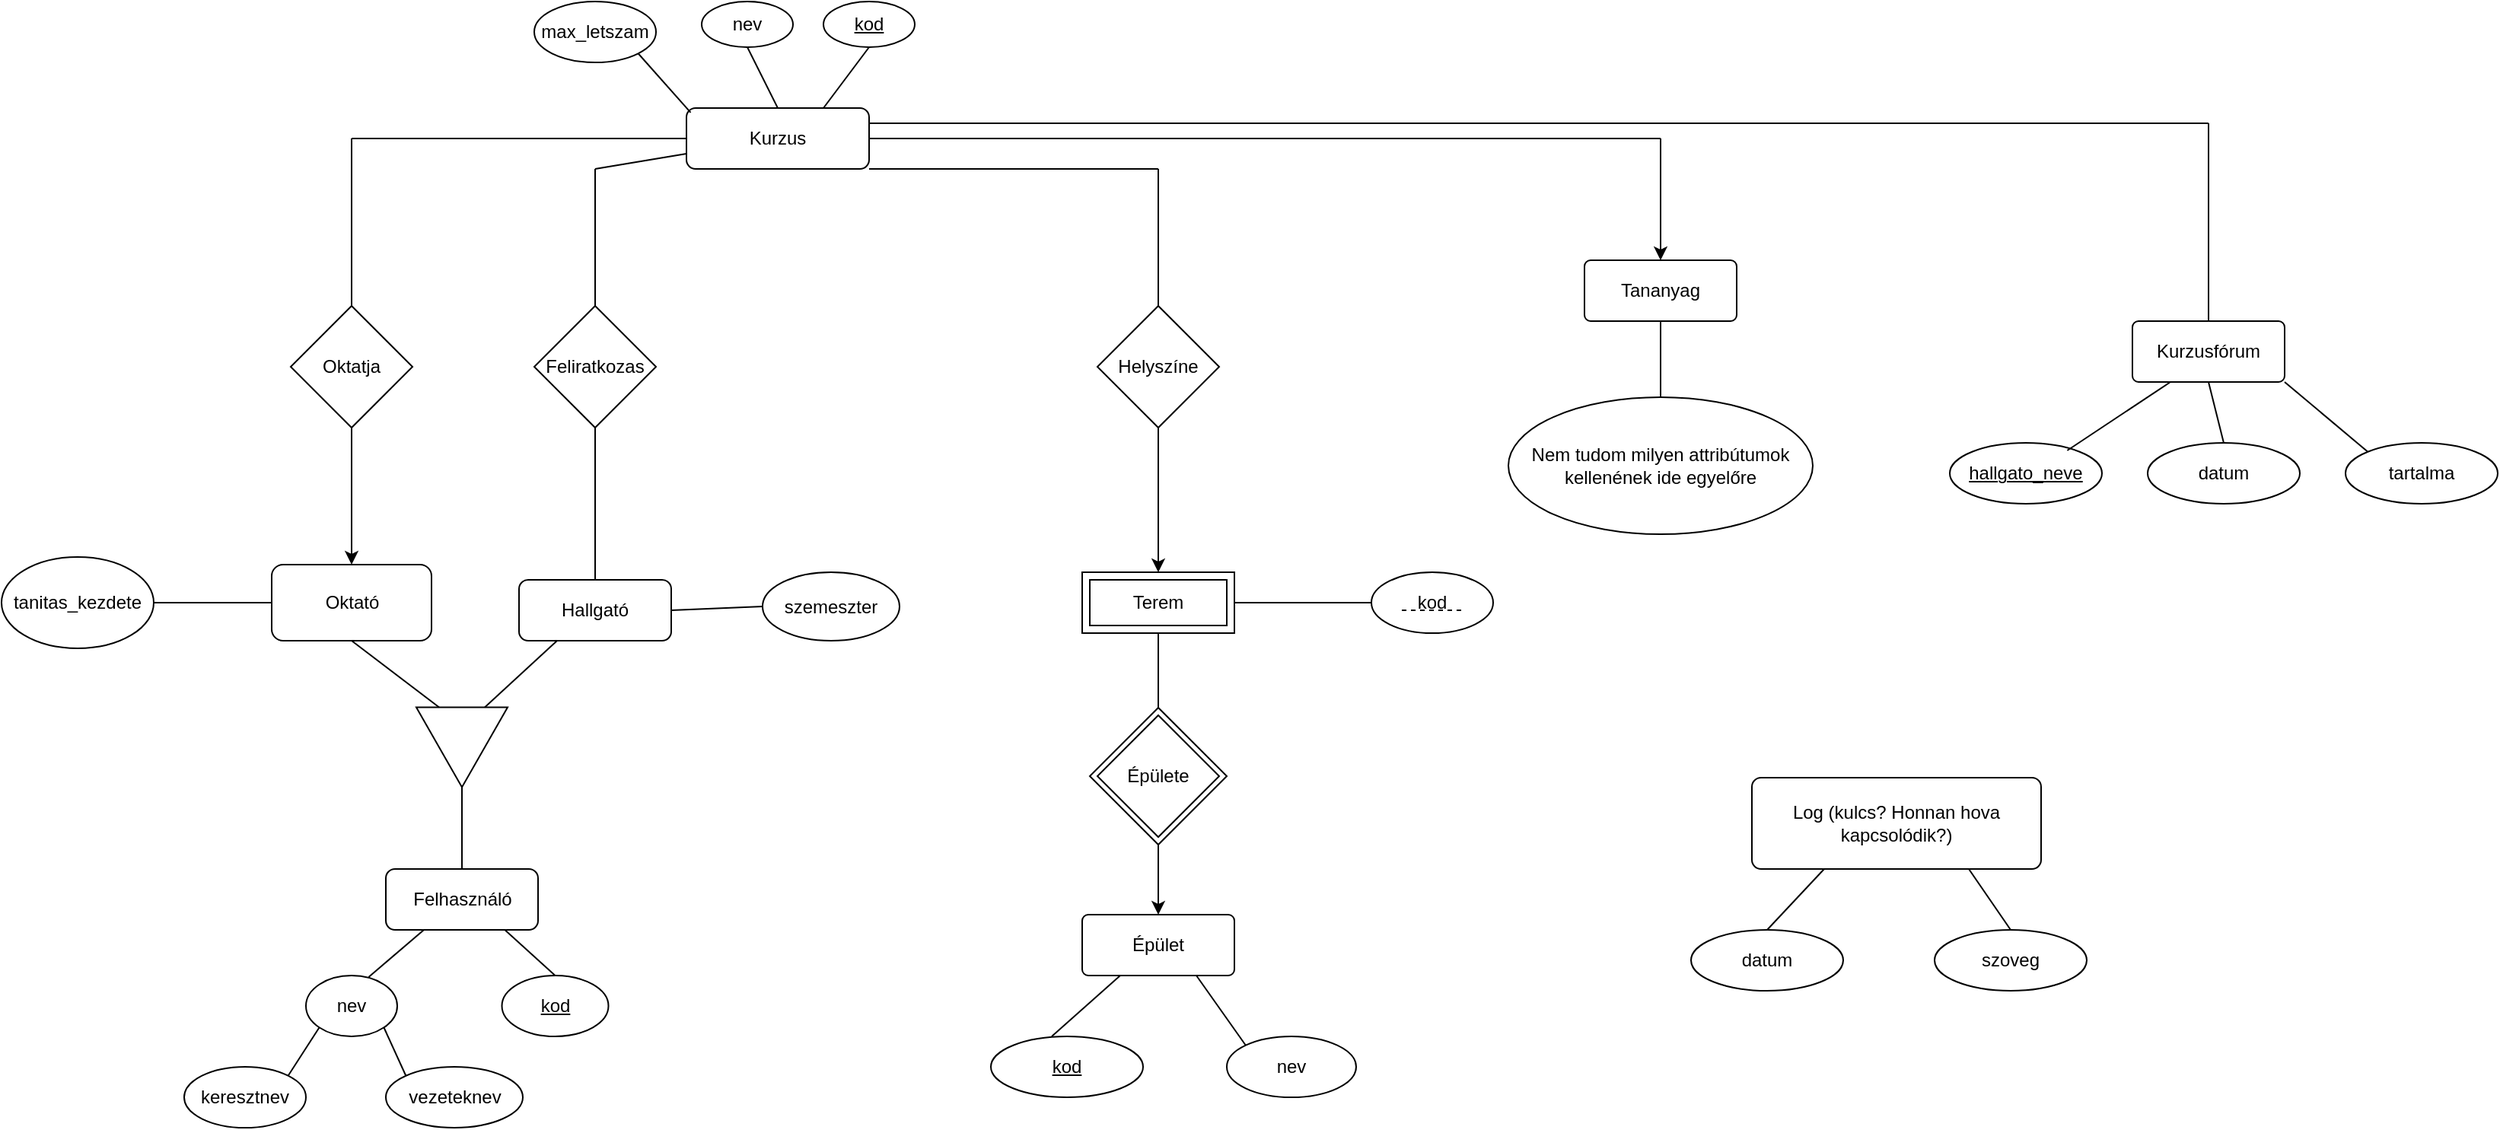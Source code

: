 <mxfile version="16.6.4" type="google"><diagram id="WmtT6XmXZEdIb6NEFMJ5" name="Page-1"><mxGraphModel dx="924" dy="940" grid="1" gridSize="10" guides="1" tooltips="1" connect="1" arrows="1" fold="1" page="1" pageScale="1" pageWidth="1654" pageHeight="1169" math="0" shadow="0"><root><mxCell id="0"/><mxCell id="1" parent="0"/><mxCell id="G7EogQ3TygG4Y2U64nS0-4" value="Kurzus" style="rounded=1;whiteSpace=wrap;html=1;" vertex="1" parent="1"><mxGeometry x="450" y="100" width="120" height="40" as="geometry"/></mxCell><mxCell id="G7EogQ3TygG4Y2U64nS0-5" value="" style="endArrow=none;html=1;rounded=0;exitX=0.75;exitY=0;exitDx=0;exitDy=0;entryX=0.5;entryY=1;entryDx=0;entryDy=0;" edge="1" parent="1" source="G7EogQ3TygG4Y2U64nS0-4" target="G7EogQ3TygG4Y2U64nS0-10"><mxGeometry width="50" height="50" relative="1" as="geometry"><mxPoint x="560" y="50" as="sourcePoint"/><mxPoint x="580" y="50" as="targetPoint"/></mxGeometry></mxCell><mxCell id="G7EogQ3TygG4Y2U64nS0-6" value="" style="endArrow=none;html=1;rounded=0;entryX=0.5;entryY=0;entryDx=0;entryDy=0;exitX=0.5;exitY=1;exitDx=0;exitDy=0;" edge="1" parent="1" source="G7EogQ3TygG4Y2U64nS0-9" target="G7EogQ3TygG4Y2U64nS0-4"><mxGeometry width="50" height="50" relative="1" as="geometry"><mxPoint x="470" y="50" as="sourcePoint"/><mxPoint x="570" y="130" as="targetPoint"/></mxGeometry></mxCell><mxCell id="G7EogQ3TygG4Y2U64nS0-7" value="" style="endArrow=none;html=1;rounded=0;entryX=0.023;entryY=0.074;entryDx=0;entryDy=0;entryPerimeter=0;exitX=1;exitY=1;exitDx=0;exitDy=0;" edge="1" parent="1" source="G7EogQ3TygG4Y2U64nS0-8" target="G7EogQ3TygG4Y2U64nS0-4"><mxGeometry width="50" height="50" relative="1" as="geometry"><mxPoint x="390" y="50" as="sourcePoint"/><mxPoint x="440" y="100" as="targetPoint"/></mxGeometry></mxCell><mxCell id="G7EogQ3TygG4Y2U64nS0-8" value="max_letszam" style="ellipse;whiteSpace=wrap;html=1;" vertex="1" parent="1"><mxGeometry x="350" y="30" width="80" height="40" as="geometry"/></mxCell><mxCell id="G7EogQ3TygG4Y2U64nS0-9" value="nev" style="ellipse;whiteSpace=wrap;html=1;" vertex="1" parent="1"><mxGeometry x="460" y="30" width="60" height="30" as="geometry"/></mxCell><mxCell id="G7EogQ3TygG4Y2U64nS0-12" value="" style="group;fontStyle=4" vertex="1" connectable="0" parent="1"><mxGeometry x="540" y="30" width="60" height="30" as="geometry"/></mxCell><mxCell id="G7EogQ3TygG4Y2U64nS0-10" value="kod" style="ellipse;whiteSpace=wrap;html=1;fontStyle=4" vertex="1" parent="G7EogQ3TygG4Y2U64nS0-12"><mxGeometry width="60" height="30" as="geometry"/></mxCell><mxCell id="G7EogQ3TygG4Y2U64nS0-13" value="Feliratkozas" style="rhombus;whiteSpace=wrap;html=1;" vertex="1" parent="1"><mxGeometry x="350" y="230" width="80" height="80" as="geometry"/></mxCell><mxCell id="G7EogQ3TygG4Y2U64nS0-14" value="Oktatja" style="rhombus;whiteSpace=wrap;html=1;" vertex="1" parent="1"><mxGeometry x="190" y="230" width="80" height="80" as="geometry"/></mxCell><mxCell id="G7EogQ3TygG4Y2U64nS0-17" value="" style="group" vertex="1" connectable="0" parent="1"><mxGeometry x="230" y="120" as="geometry"/></mxCell><mxCell id="G7EogQ3TygG4Y2U64nS0-15" value="" style="endArrow=none;html=1;rounded=0;entryX=0;entryY=0.5;entryDx=0;entryDy=0;" edge="1" parent="G7EogQ3TygG4Y2U64nS0-17" target="G7EogQ3TygG4Y2U64nS0-4"><mxGeometry width="50" height="50" relative="1" as="geometry"><mxPoint as="sourcePoint"/><mxPoint x="270" y="30" as="targetPoint"/></mxGeometry></mxCell><mxCell id="G7EogQ3TygG4Y2U64nS0-16" value="" style="endArrow=none;html=1;rounded=0;exitX=0.5;exitY=0;exitDx=0;exitDy=0;" edge="1" parent="G7EogQ3TygG4Y2U64nS0-17" source="G7EogQ3TygG4Y2U64nS0-14"><mxGeometry width="50" height="50" relative="1" as="geometry"><mxPoint x="220" y="80" as="sourcePoint"/><mxPoint as="targetPoint"/></mxGeometry></mxCell><mxCell id="G7EogQ3TygG4Y2U64nS0-18" value="" style="endArrow=none;html=1;rounded=0;entryX=0;entryY=0.75;entryDx=0;entryDy=0;" edge="1" parent="1" target="G7EogQ3TygG4Y2U64nS0-4"><mxGeometry width="50" height="50" relative="1" as="geometry"><mxPoint x="390" y="140" as="sourcePoint"/><mxPoint x="500" y="150" as="targetPoint"/></mxGeometry></mxCell><mxCell id="G7EogQ3TygG4Y2U64nS0-19" value="" style="endArrow=none;html=1;rounded=0;exitX=0.5;exitY=0;exitDx=0;exitDy=0;" edge="1" parent="1" source="G7EogQ3TygG4Y2U64nS0-13"><mxGeometry width="50" height="50" relative="1" as="geometry"><mxPoint x="450" y="200" as="sourcePoint"/><mxPoint x="390" y="140" as="targetPoint"/></mxGeometry></mxCell><mxCell id="G7EogQ3TygG4Y2U64nS0-21" value="Oktató" style="rounded=1;whiteSpace=wrap;html=1;" vertex="1" parent="1"><mxGeometry x="177.5" y="400" width="105" height="50" as="geometry"/></mxCell><mxCell id="G7EogQ3TygG4Y2U64nS0-22" value="" style="endArrow=classic;html=1;rounded=0;exitX=0.5;exitY=1;exitDx=0;exitDy=0;entryX=0.5;entryY=0;entryDx=0;entryDy=0;" edge="1" parent="1" source="G7EogQ3TygG4Y2U64nS0-14" target="G7EogQ3TygG4Y2U64nS0-21"><mxGeometry width="50" height="50" relative="1" as="geometry"><mxPoint x="310" y="260" as="sourcePoint"/><mxPoint x="360" y="210" as="targetPoint"/></mxGeometry></mxCell><mxCell id="G7EogQ3TygG4Y2U64nS0-23" value="tanitas_kezdete" style="ellipse;whiteSpace=wrap;html=1;" vertex="1" parent="1"><mxGeometry y="395" width="100" height="60" as="geometry"/></mxCell><mxCell id="G7EogQ3TygG4Y2U64nS0-24" value="" style="endArrow=none;html=1;rounded=0;entryX=0;entryY=0.5;entryDx=0;entryDy=0;exitX=1;exitY=0.5;exitDx=0;exitDy=0;" edge="1" parent="1" source="G7EogQ3TygG4Y2U64nS0-23" target="G7EogQ3TygG4Y2U64nS0-21"><mxGeometry width="50" height="50" relative="1" as="geometry"><mxPoint x="310" y="350" as="sourcePoint"/><mxPoint x="360" y="300" as="targetPoint"/></mxGeometry></mxCell><mxCell id="G7EogQ3TygG4Y2U64nS0-25" value="Hallgató" style="rounded=1;whiteSpace=wrap;html=1;" vertex="1" parent="1"><mxGeometry x="340" y="410" width="100" height="40" as="geometry"/></mxCell><mxCell id="G7EogQ3TygG4Y2U64nS0-28" value="" style="endArrow=none;html=1;rounded=0;entryX=0.5;entryY=1;entryDx=0;entryDy=0;exitX=0.5;exitY=0;exitDx=0;exitDy=0;" edge="1" parent="1" source="G7EogQ3TygG4Y2U64nS0-25" target="G7EogQ3TygG4Y2U64nS0-13"><mxGeometry width="50" height="50" relative="1" as="geometry"><mxPoint x="310" y="350" as="sourcePoint"/><mxPoint x="360" y="300" as="targetPoint"/></mxGeometry></mxCell><mxCell id="G7EogQ3TygG4Y2U64nS0-29" value="szemeszter" style="ellipse;whiteSpace=wrap;html=1;" vertex="1" parent="1"><mxGeometry x="500" y="405" width="90" height="45" as="geometry"/></mxCell><mxCell id="G7EogQ3TygG4Y2U64nS0-30" value="" style="endArrow=none;html=1;rounded=0;entryX=1;entryY=0.5;entryDx=0;entryDy=0;exitX=0;exitY=0.5;exitDx=0;exitDy=0;" edge="1" parent="1" source="G7EogQ3TygG4Y2U64nS0-29" target="G7EogQ3TygG4Y2U64nS0-25"><mxGeometry width="50" height="50" relative="1" as="geometry"><mxPoint x="310" y="350" as="sourcePoint"/><mxPoint x="360" y="300" as="targetPoint"/></mxGeometry></mxCell><mxCell id="G7EogQ3TygG4Y2U64nS0-31" value="" style="triangle;whiteSpace=wrap;html=1;rotation=90;" vertex="1" parent="1"><mxGeometry x="276.25" y="490" width="52.5" height="60" as="geometry"/></mxCell><mxCell id="G7EogQ3TygG4Y2U64nS0-32" value="" style="endArrow=none;html=1;rounded=0;entryX=0.5;entryY=1;entryDx=0;entryDy=0;exitX=0;exitY=0.75;exitDx=0;exitDy=0;" edge="1" parent="1" source="G7EogQ3TygG4Y2U64nS0-31" target="G7EogQ3TygG4Y2U64nS0-21"><mxGeometry width="50" height="50" relative="1" as="geometry"><mxPoint x="320" y="500" as="sourcePoint"/><mxPoint x="370" y="450" as="targetPoint"/></mxGeometry></mxCell><mxCell id="G7EogQ3TygG4Y2U64nS0-33" value="" style="endArrow=none;html=1;rounded=0;exitX=0;exitY=0.25;exitDx=0;exitDy=0;entryX=0.25;entryY=1;entryDx=0;entryDy=0;" edge="1" parent="1" source="G7EogQ3TygG4Y2U64nS0-31" target="G7EogQ3TygG4Y2U64nS0-25"><mxGeometry width="50" height="50" relative="1" as="geometry"><mxPoint x="320" y="500" as="sourcePoint"/><mxPoint x="370" y="450" as="targetPoint"/></mxGeometry></mxCell><mxCell id="G7EogQ3TygG4Y2U64nS0-34" value="Felhasználó" style="rounded=1;whiteSpace=wrap;html=1;" vertex="1" parent="1"><mxGeometry x="252.5" y="600" width="100" height="40" as="geometry"/></mxCell><mxCell id="G7EogQ3TygG4Y2U64nS0-35" value="" style="endArrow=none;html=1;rounded=0;entryX=1;entryY=0.5;entryDx=0;entryDy=0;exitX=0.5;exitY=0;exitDx=0;exitDy=0;" edge="1" parent="1" source="G7EogQ3TygG4Y2U64nS0-34" target="G7EogQ3TygG4Y2U64nS0-31"><mxGeometry width="50" height="50" relative="1" as="geometry"><mxPoint x="270" y="570" as="sourcePoint"/><mxPoint x="320" y="520" as="targetPoint"/></mxGeometry></mxCell><mxCell id="G7EogQ3TygG4Y2U64nS0-36" value="nev" style="ellipse;whiteSpace=wrap;html=1;" vertex="1" parent="1"><mxGeometry x="200" y="670" width="60" height="40" as="geometry"/></mxCell><mxCell id="G7EogQ3TygG4Y2U64nS0-40" value="" style="endArrow=none;html=1;rounded=0;entryX=0.779;entryY=0.995;entryDx=0;entryDy=0;entryPerimeter=0;exitX=0.5;exitY=0;exitDx=0;exitDy=0;" edge="1" parent="1" source="G7EogQ3TygG4Y2U64nS0-37" target="G7EogQ3TygG4Y2U64nS0-34"><mxGeometry width="50" height="50" relative="1" as="geometry"><mxPoint x="300" y="660" as="sourcePoint"/><mxPoint x="350" y="610" as="targetPoint"/></mxGeometry></mxCell><mxCell id="G7EogQ3TygG4Y2U64nS0-41" value="" style="endArrow=none;html=1;rounded=0;entryX=0.25;entryY=1;entryDx=0;entryDy=0;exitX=0.687;exitY=0.025;exitDx=0;exitDy=0;exitPerimeter=0;" edge="1" parent="1" source="G7EogQ3TygG4Y2U64nS0-36" target="G7EogQ3TygG4Y2U64nS0-34"><mxGeometry width="50" height="50" relative="1" as="geometry"><mxPoint x="300" y="660" as="sourcePoint"/><mxPoint x="350" y="610" as="targetPoint"/></mxGeometry></mxCell><mxCell id="G7EogQ3TygG4Y2U64nS0-42" value="keresztnev" style="ellipse;whiteSpace=wrap;html=1;" vertex="1" parent="1"><mxGeometry x="120" y="730" width="80" height="40" as="geometry"/></mxCell><mxCell id="G7EogQ3TygG4Y2U64nS0-43" value="vezeteknev" style="ellipse;whiteSpace=wrap;html=1;" vertex="1" parent="1"><mxGeometry x="252.5" y="730" width="90" height="40" as="geometry"/></mxCell><mxCell id="G7EogQ3TygG4Y2U64nS0-44" value="" style="endArrow=none;html=1;rounded=0;entryX=1;entryY=1;entryDx=0;entryDy=0;exitX=0;exitY=0;exitDx=0;exitDy=0;" edge="1" parent="1" source="G7EogQ3TygG4Y2U64nS0-43" target="G7EogQ3TygG4Y2U64nS0-36"><mxGeometry width="50" height="50" relative="1" as="geometry"><mxPoint x="290" y="680" as="sourcePoint"/><mxPoint x="340" y="630" as="targetPoint"/></mxGeometry></mxCell><mxCell id="G7EogQ3TygG4Y2U64nS0-45" value="" style="endArrow=none;html=1;rounded=0;entryX=0;entryY=1;entryDx=0;entryDy=0;exitX=1;exitY=0;exitDx=0;exitDy=0;" edge="1" parent="1" source="G7EogQ3TygG4Y2U64nS0-42" target="G7EogQ3TygG4Y2U64nS0-36"><mxGeometry width="50" height="50" relative="1" as="geometry"><mxPoint x="290" y="680" as="sourcePoint"/><mxPoint x="340" y="630" as="targetPoint"/></mxGeometry></mxCell><mxCell id="G7EogQ3TygG4Y2U64nS0-46" value="Helyszíne" style="rhombus;whiteSpace=wrap;html=1;" vertex="1" parent="1"><mxGeometry x="720" y="230" width="80" height="80" as="geometry"/></mxCell><mxCell id="G7EogQ3TygG4Y2U64nS0-47" value="" style="endArrow=none;html=1;rounded=0;entryX=1;entryY=1;entryDx=0;entryDy=0;" edge="1" parent="1" target="G7EogQ3TygG4Y2U64nS0-4"><mxGeometry width="50" height="50" relative="1" as="geometry"><mxPoint x="760" y="140" as="sourcePoint"/><mxPoint x="680" y="360" as="targetPoint"/></mxGeometry></mxCell><mxCell id="G7EogQ3TygG4Y2U64nS0-48" value="" style="endArrow=none;html=1;rounded=0;entryX=0.5;entryY=0;entryDx=0;entryDy=0;" edge="1" parent="1" target="G7EogQ3TygG4Y2U64nS0-46"><mxGeometry width="50" height="50" relative="1" as="geometry"><mxPoint x="760" y="140" as="sourcePoint"/><mxPoint x="680" y="360" as="targetPoint"/></mxGeometry></mxCell><mxCell id="G7EogQ3TygG4Y2U64nS0-49" value="Terem" style="shape=ext;margin=3;double=1;whiteSpace=wrap;html=1;align=center;" vertex="1" parent="1"><mxGeometry x="710" y="405" width="100" height="40" as="geometry"/></mxCell><mxCell id="G7EogQ3TygG4Y2U64nS0-50" value="" style="endArrow=classic;html=1;rounded=0;entryX=0.5;entryY=0;entryDx=0;entryDy=0;exitX=0.5;exitY=1;exitDx=0;exitDy=0;" edge="1" parent="1" source="G7EogQ3TygG4Y2U64nS0-46" target="G7EogQ3TygG4Y2U64nS0-49"><mxGeometry width="50" height="50" relative="1" as="geometry"><mxPoint x="620" y="410" as="sourcePoint"/><mxPoint x="670" y="360" as="targetPoint"/></mxGeometry></mxCell><mxCell id="G7EogQ3TygG4Y2U64nS0-51" value="kod" style="ellipse;whiteSpace=wrap;html=1;" vertex="1" parent="1"><mxGeometry x="900" y="405" width="80" height="40" as="geometry"/></mxCell><mxCell id="G7EogQ3TygG4Y2U64nS0-52" value="" style="endArrow=none;dashed=1;html=1;rounded=0;" edge="1" parent="1"><mxGeometry width="50" height="50" relative="1" as="geometry"><mxPoint x="920" y="430" as="sourcePoint"/><mxPoint x="960" y="430" as="targetPoint"/></mxGeometry></mxCell><mxCell id="G7EogQ3TygG4Y2U64nS0-53" value="" style="endArrow=none;html=1;rounded=0;entryX=1;entryY=0.5;entryDx=0;entryDy=0;exitX=0;exitY=0.5;exitDx=0;exitDy=0;" edge="1" parent="1" source="G7EogQ3TygG4Y2U64nS0-51" target="G7EogQ3TygG4Y2U64nS0-49"><mxGeometry width="50" height="50" relative="1" as="geometry"><mxPoint x="770" y="490" as="sourcePoint"/><mxPoint x="820" y="440" as="targetPoint"/></mxGeometry></mxCell><mxCell id="G7EogQ3TygG4Y2U64nS0-56" value="" style="group" vertex="1" connectable="0" parent="1"><mxGeometry x="715" y="494" width="90" height="90" as="geometry"/></mxCell><mxCell id="G7EogQ3TygG4Y2U64nS0-54" value="Épülete" style="rhombus;whiteSpace=wrap;html=1;" vertex="1" parent="G7EogQ3TygG4Y2U64nS0-56"><mxGeometry x="5" y="5" width="80" height="80" as="geometry"/></mxCell><mxCell id="G7EogQ3TygG4Y2U64nS0-55" value="" style="rhombus;whiteSpace=wrap;html=1;fillColor=none;" vertex="1" parent="G7EogQ3TygG4Y2U64nS0-56"><mxGeometry width="90" height="90" as="geometry"/></mxCell><mxCell id="G7EogQ3TygG4Y2U64nS0-57" value="" style="endArrow=none;html=1;rounded=0;entryX=0.5;entryY=1;entryDx=0;entryDy=0;exitX=0.5;exitY=0;exitDx=0;exitDy=0;" edge="1" parent="1" source="G7EogQ3TygG4Y2U64nS0-55" target="G7EogQ3TygG4Y2U64nS0-49"><mxGeometry width="50" height="50" relative="1" as="geometry"><mxPoint x="600" y="470" as="sourcePoint"/><mxPoint x="650" y="420" as="targetPoint"/></mxGeometry></mxCell><mxCell id="G7EogQ3TygG4Y2U64nS0-60" value="Épület" style="rounded=1;arcSize=10;whiteSpace=wrap;html=1;align=center;fillColor=default;" vertex="1" parent="1"><mxGeometry x="710" y="630" width="100" height="40" as="geometry"/></mxCell><mxCell id="G7EogQ3TygG4Y2U64nS0-61" value="" style="endArrow=classic;html=1;rounded=0;entryX=0.5;entryY=0;entryDx=0;entryDy=0;exitX=0.5;exitY=1;exitDx=0;exitDy=0;" edge="1" parent="1" source="G7EogQ3TygG4Y2U64nS0-55" target="G7EogQ3TygG4Y2U64nS0-60"><mxGeometry width="50" height="50" relative="1" as="geometry"><mxPoint x="600" y="470" as="sourcePoint"/><mxPoint x="650" y="420" as="targetPoint"/></mxGeometry></mxCell><mxCell id="G7EogQ3TygG4Y2U64nS0-62" value="kod" style="ellipse;whiteSpace=wrap;html=1;align=center;fillColor=default;fontStyle=4" vertex="1" parent="1"><mxGeometry x="650" y="710" width="100" height="40" as="geometry"/></mxCell><mxCell id="G7EogQ3TygG4Y2U64nS0-37" value="kod" style="ellipse;whiteSpace=wrap;html=1;fontStyle=4" vertex="1" parent="1"><mxGeometry x="328.75" y="670" width="70" height="40" as="geometry"/></mxCell><mxCell id="G7EogQ3TygG4Y2U64nS0-63" value="nev" style="ellipse;whiteSpace=wrap;html=1;align=center;fillColor=default;" vertex="1" parent="1"><mxGeometry x="805" y="710" width="85" height="40" as="geometry"/></mxCell><mxCell id="G7EogQ3TygG4Y2U64nS0-65" value="" style="endArrow=none;html=1;rounded=0;entryX=0.25;entryY=1;entryDx=0;entryDy=0;exitX=0.5;exitY=0;exitDx=0;exitDy=0;" edge="1" parent="1" target="G7EogQ3TygG4Y2U64nS0-60"><mxGeometry width="50" height="50" relative="1" as="geometry"><mxPoint x="690" y="710" as="sourcePoint"/><mxPoint x="680" y="620" as="targetPoint"/></mxGeometry></mxCell><mxCell id="G7EogQ3TygG4Y2U64nS0-66" value="" style="endArrow=none;html=1;rounded=0;entryX=0.75;entryY=1;entryDx=0;entryDy=0;exitX=0;exitY=0;exitDx=0;exitDy=0;" edge="1" parent="1" source="G7EogQ3TygG4Y2U64nS0-63" target="G7EogQ3TygG4Y2U64nS0-60"><mxGeometry width="50" height="50" relative="1" as="geometry"><mxPoint x="640" y="470" as="sourcePoint"/><mxPoint x="690" y="420" as="targetPoint"/></mxGeometry></mxCell><mxCell id="G7EogQ3TygG4Y2U64nS0-67" value="" style="endArrow=none;html=1;rounded=0;entryX=1;entryY=0.25;entryDx=0;entryDy=0;" edge="1" parent="1" target="G7EogQ3TygG4Y2U64nS0-4"><mxGeometry width="50" height="50" relative="1" as="geometry"><mxPoint x="1450" y="110" as="sourcePoint"/><mxPoint x="750" y="420" as="targetPoint"/></mxGeometry></mxCell><mxCell id="G7EogQ3TygG4Y2U64nS0-69" value="Kurzusfórum" style="rounded=1;arcSize=10;whiteSpace=wrap;html=1;align=center;fillColor=default;" vertex="1" parent="1"><mxGeometry x="1400" y="240" width="100" height="40" as="geometry"/></mxCell><mxCell id="G7EogQ3TygG4Y2U64nS0-70" value="" style="endArrow=none;html=1;rounded=0;exitX=0.5;exitY=0;exitDx=0;exitDy=0;" edge="1" parent="1" source="G7EogQ3TygG4Y2U64nS0-69"><mxGeometry width="50" height="50" relative="1" as="geometry"><mxPoint x="970" y="220" as="sourcePoint"/><mxPoint x="1450" y="110" as="targetPoint"/></mxGeometry></mxCell><mxCell id="G7EogQ3TygG4Y2U64nS0-72" value="hallgato_neve" style="ellipse;whiteSpace=wrap;html=1;align=center;fontStyle=4;fillColor=default;" vertex="1" parent="1"><mxGeometry x="1280" y="320" width="100" height="40" as="geometry"/></mxCell><mxCell id="G7EogQ3TygG4Y2U64nS0-73" value="datum" style="ellipse;whiteSpace=wrap;html=1;align=center;fillColor=default;" vertex="1" parent="1"><mxGeometry x="1410" y="320" width="100" height="40" as="geometry"/></mxCell><mxCell id="G7EogQ3TygG4Y2U64nS0-74" value="tartalma" style="ellipse;whiteSpace=wrap;html=1;align=center;fillColor=default;" vertex="1" parent="1"><mxGeometry x="1540" y="320" width="100" height="40" as="geometry"/></mxCell><mxCell id="G7EogQ3TygG4Y2U64nS0-75" value="" style="endArrow=none;html=1;rounded=0;entryX=0.25;entryY=1;entryDx=0;entryDy=0;exitX=0.772;exitY=0.125;exitDx=0;exitDy=0;exitPerimeter=0;" edge="1" parent="1" source="G7EogQ3TygG4Y2U64nS0-72" target="G7EogQ3TygG4Y2U64nS0-69"><mxGeometry width="50" height="50" relative="1" as="geometry"><mxPoint x="1290" y="360" as="sourcePoint"/><mxPoint x="1340" y="310" as="targetPoint"/></mxGeometry></mxCell><mxCell id="G7EogQ3TygG4Y2U64nS0-76" value="" style="endArrow=none;html=1;rounded=0;entryX=0.5;entryY=1;entryDx=0;entryDy=0;exitX=0.5;exitY=0;exitDx=0;exitDy=0;" edge="1" parent="1" source="G7EogQ3TygG4Y2U64nS0-73" target="G7EogQ3TygG4Y2U64nS0-69"><mxGeometry width="50" height="50" relative="1" as="geometry"><mxPoint x="1290" y="360" as="sourcePoint"/><mxPoint x="1340" y="310" as="targetPoint"/></mxGeometry></mxCell><mxCell id="G7EogQ3TygG4Y2U64nS0-77" value="" style="endArrow=none;html=1;rounded=0;entryX=1;entryY=1;entryDx=0;entryDy=0;exitX=0;exitY=0;exitDx=0;exitDy=0;" edge="1" parent="1" source="G7EogQ3TygG4Y2U64nS0-74" target="G7EogQ3TygG4Y2U64nS0-69"><mxGeometry width="50" height="50" relative="1" as="geometry"><mxPoint x="1290" y="360" as="sourcePoint"/><mxPoint x="1340" y="310" as="targetPoint"/></mxGeometry></mxCell><mxCell id="G7EogQ3TygG4Y2U64nS0-78" value="" style="endArrow=none;html=1;rounded=0;entryX=1;entryY=0.5;entryDx=0;entryDy=0;" edge="1" parent="1" target="G7EogQ3TygG4Y2U64nS0-4"><mxGeometry width="50" height="50" relative="1" as="geometry"><mxPoint x="1090" y="120" as="sourcePoint"/><mxPoint x="1030" y="420" as="targetPoint"/></mxGeometry></mxCell><mxCell id="G7EogQ3TygG4Y2U64nS0-80" value="Tananyag" style="rounded=1;arcSize=10;whiteSpace=wrap;html=1;align=center;fillColor=default;" vertex="1" parent="1"><mxGeometry x="1040" y="200" width="100" height="40" as="geometry"/></mxCell><mxCell id="G7EogQ3TygG4Y2U64nS0-81" value="" style="endArrow=classic;html=1;rounded=0;entryX=0.5;entryY=0;entryDx=0;entryDy=0;" edge="1" parent="1" target="G7EogQ3TygG4Y2U64nS0-80"><mxGeometry width="50" height="50" relative="1" as="geometry"><mxPoint x="1090" y="120" as="sourcePoint"/><mxPoint x="950" y="420" as="targetPoint"/></mxGeometry></mxCell><mxCell id="G7EogQ3TygG4Y2U64nS0-82" value="" style="endArrow=none;html=1;rounded=0;entryX=0.5;entryY=1;entryDx=0;entryDy=0;exitX=0.5;exitY=0;exitDx=0;exitDy=0;" edge="1" parent="1" source="G7EogQ3TygG4Y2U64nS0-83" target="G7EogQ3TygG4Y2U64nS0-80"><mxGeometry width="50" height="50" relative="1" as="geometry"><mxPoint x="1090" y="290" as="sourcePoint"/><mxPoint x="950" y="420" as="targetPoint"/></mxGeometry></mxCell><mxCell id="G7EogQ3TygG4Y2U64nS0-83" value="Nem tudom milyen attribútumok kellenének ide egyelőre" style="ellipse;whiteSpace=wrap;html=1;align=center;fillColor=default;" vertex="1" parent="1"><mxGeometry x="990" y="290" width="200" height="90" as="geometry"/></mxCell><mxCell id="G7EogQ3TygG4Y2U64nS0-84" value="Log (kulcs? Honnan hova kapcsolódik?)" style="rounded=1;arcSize=10;whiteSpace=wrap;html=1;align=center;fillColor=default;" vertex="1" parent="1"><mxGeometry x="1150" y="540" width="190" height="60" as="geometry"/></mxCell><mxCell id="G7EogQ3TygG4Y2U64nS0-85" value="datum" style="ellipse;whiteSpace=wrap;html=1;align=center;fillColor=default;" vertex="1" parent="1"><mxGeometry x="1110" y="640" width="100" height="40" as="geometry"/></mxCell><mxCell id="G7EogQ3TygG4Y2U64nS0-86" value="szoveg" style="ellipse;whiteSpace=wrap;html=1;align=center;fillColor=default;" vertex="1" parent="1"><mxGeometry x="1270" y="640" width="100" height="40" as="geometry"/></mxCell><mxCell id="G7EogQ3TygG4Y2U64nS0-87" value="" style="endArrow=none;html=1;rounded=0;entryX=0.25;entryY=1;entryDx=0;entryDy=0;exitX=0.5;exitY=0;exitDx=0;exitDy=0;" edge="1" parent="1" source="G7EogQ3TygG4Y2U64nS0-85" target="G7EogQ3TygG4Y2U64nS0-84"><mxGeometry width="50" height="50" relative="1" as="geometry"><mxPoint x="1120" y="680" as="sourcePoint"/><mxPoint x="1170" y="630" as="targetPoint"/></mxGeometry></mxCell><mxCell id="G7EogQ3TygG4Y2U64nS0-88" value="" style="endArrow=none;html=1;rounded=0;entryX=0.75;entryY=1;entryDx=0;entryDy=0;exitX=0.5;exitY=0;exitDx=0;exitDy=0;" edge="1" parent="1" source="G7EogQ3TygG4Y2U64nS0-86" target="G7EogQ3TygG4Y2U64nS0-84"><mxGeometry width="50" height="50" relative="1" as="geometry"><mxPoint x="1120" y="680" as="sourcePoint"/><mxPoint x="1170" y="630" as="targetPoint"/></mxGeometry></mxCell></root></mxGraphModel></diagram></mxfile>